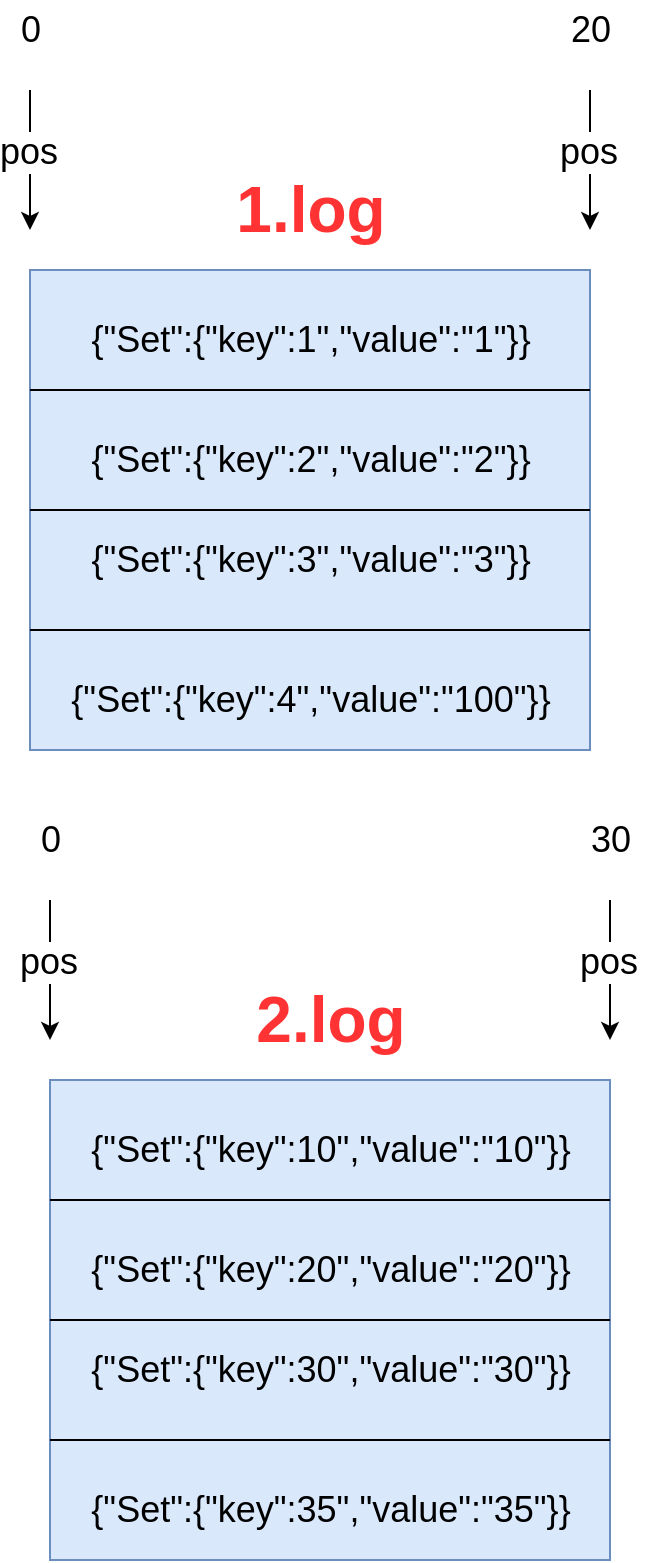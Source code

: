 <mxfile version="14.9.7" type="github">
  <diagram id="GBu92YRhxDNYjOnv0huj" name="Page-1">
    <mxGraphModel dx="1426" dy="794" grid="1" gridSize="10" guides="1" tooltips="1" connect="1" arrows="1" fold="1" page="1" pageScale="1" pageWidth="827" pageHeight="1169" math="0" shadow="0">
      <root>
        <mxCell id="0" />
        <mxCell id="1" parent="0" />
        <mxCell id="TGfnvZSx_fXPs4zGHMkj-3" value="" style="rounded=0;whiteSpace=wrap;html=1;fillColor=#dae8fc;strokeColor=#6c8ebf;" vertex="1" parent="1">
          <mxGeometry x="70" y="200" width="280" height="240" as="geometry" />
        </mxCell>
        <mxCell id="TGfnvZSx_fXPs4zGHMkj-4" value="1.log" style="text;html=1;resizable=0;autosize=1;align=center;verticalAlign=middle;points=[];fillColor=none;strokeColor=none;rounded=0;rotation=0;fontStyle=1;fontSize=32;fontColor=#FF3333;" vertex="1" parent="1">
          <mxGeometry x="165" y="150" width="90" height="40" as="geometry" />
        </mxCell>
        <mxCell id="TGfnvZSx_fXPs4zGHMkj-8" value="" style="endArrow=none;html=1;fontSize=32;entryX=1;entryY=0.25;entryDx=0;entryDy=0;exitX=0;exitY=0.25;exitDx=0;exitDy=0;" edge="1" parent="1" source="TGfnvZSx_fXPs4zGHMkj-3" target="TGfnvZSx_fXPs4zGHMkj-3">
          <mxGeometry width="50" height="50" relative="1" as="geometry">
            <mxPoint x="100" y="260" as="sourcePoint" />
            <mxPoint x="210" y="280" as="targetPoint" />
          </mxGeometry>
        </mxCell>
        <mxCell id="TGfnvZSx_fXPs4zGHMkj-9" value="" style="endArrow=none;html=1;fontSize=32;exitX=1;exitY=0.75;exitDx=0;exitDy=0;entryX=0;entryY=0.75;entryDx=0;entryDy=0;" edge="1" parent="1" source="TGfnvZSx_fXPs4zGHMkj-3" target="TGfnvZSx_fXPs4zGHMkj-3">
          <mxGeometry width="50" height="50" relative="1" as="geometry">
            <mxPoint x="100" y="370" as="sourcePoint" />
            <mxPoint x="150" y="320" as="targetPoint" />
            <Array as="points">
              <mxPoint x="160" y="380" />
            </Array>
          </mxGeometry>
        </mxCell>
        <mxCell id="TGfnvZSx_fXPs4zGHMkj-10" value="" style="endArrow=none;html=1;fontSize=32;entryX=1;entryY=0.5;entryDx=0;entryDy=0;exitX=0;exitY=0.5;exitDx=0;exitDy=0;" edge="1" parent="1" source="TGfnvZSx_fXPs4zGHMkj-3" target="TGfnvZSx_fXPs4zGHMkj-3">
          <mxGeometry width="50" height="50" relative="1" as="geometry">
            <mxPoint x="390" y="430" as="sourcePoint" />
            <mxPoint x="440" y="380" as="targetPoint" />
            <Array as="points" />
          </mxGeometry>
        </mxCell>
        <mxCell id="TGfnvZSx_fXPs4zGHMkj-11" value="{&quot;Set&quot;:{&quot;key&quot;:1&quot;,&quot;value&quot;:&quot;1&quot;}}" style="text;html=1;resizable=0;autosize=1;align=center;verticalAlign=middle;points=[];fillColor=none;strokeColor=none;rounded=0;fontSize=18;" vertex="1" parent="1">
          <mxGeometry x="90" y="220" width="240" height="30" as="geometry" />
        </mxCell>
        <mxCell id="TGfnvZSx_fXPs4zGHMkj-13" value="{&quot;Set&quot;:{&quot;key&quot;:2&quot;,&quot;value&quot;:&quot;2&quot;}}" style="text;html=1;resizable=0;autosize=1;align=center;verticalAlign=middle;points=[];fillColor=none;strokeColor=none;rounded=0;fontSize=18;" vertex="1" parent="1">
          <mxGeometry x="90" y="280" width="240" height="30" as="geometry" />
        </mxCell>
        <mxCell id="TGfnvZSx_fXPs4zGHMkj-14" value="{&quot;Set&quot;:{&quot;key&quot;:3&quot;,&quot;value&quot;:&quot;3&quot;}}" style="text;html=1;resizable=0;autosize=1;align=center;verticalAlign=middle;points=[];fillColor=none;strokeColor=none;rounded=0;fontSize=18;" vertex="1" parent="1">
          <mxGeometry x="90" y="330" width="240" height="30" as="geometry" />
        </mxCell>
        <mxCell id="TGfnvZSx_fXPs4zGHMkj-15" value="{&quot;Set&quot;:{&quot;key&quot;:4&quot;,&quot;value&quot;:&quot;100&quot;}}" style="text;html=1;resizable=0;autosize=1;align=center;verticalAlign=middle;points=[];fillColor=none;strokeColor=none;rounded=0;fontSize=18;" vertex="1" parent="1">
          <mxGeometry x="80" y="400" width="260" height="30" as="geometry" />
        </mxCell>
        <mxCell id="TGfnvZSx_fXPs4zGHMkj-17" value="" style="endArrow=classic;html=1;fontSize=18;" edge="1" parent="1">
          <mxGeometry width="50" height="50" relative="1" as="geometry">
            <mxPoint x="70" y="110" as="sourcePoint" />
            <mxPoint x="70" y="180" as="targetPoint" />
          </mxGeometry>
        </mxCell>
        <mxCell id="TGfnvZSx_fXPs4zGHMkj-18" value="pos" style="edgeLabel;html=1;align=center;verticalAlign=middle;resizable=0;points=[];fontSize=18;" vertex="1" connectable="0" parent="TGfnvZSx_fXPs4zGHMkj-17">
          <mxGeometry x="-0.114" y="-1" relative="1" as="geometry">
            <mxPoint as="offset" />
          </mxGeometry>
        </mxCell>
        <mxCell id="TGfnvZSx_fXPs4zGHMkj-19" value="0" style="text;html=1;align=center;verticalAlign=middle;resizable=0;points=[];autosize=1;strokeColor=none;fontSize=18;" vertex="1" parent="1">
          <mxGeometry x="55" y="65" width="30" height="30" as="geometry" />
        </mxCell>
        <mxCell id="TGfnvZSx_fXPs4zGHMkj-22" value="" style="endArrow=classic;html=1;fontSize=18;" edge="1" parent="1">
          <mxGeometry width="50" height="50" relative="1" as="geometry">
            <mxPoint x="350" y="110" as="sourcePoint" />
            <mxPoint x="350" y="180" as="targetPoint" />
          </mxGeometry>
        </mxCell>
        <mxCell id="TGfnvZSx_fXPs4zGHMkj-23" value="pos" style="edgeLabel;html=1;align=center;verticalAlign=middle;resizable=0;points=[];fontSize=18;" vertex="1" connectable="0" parent="TGfnvZSx_fXPs4zGHMkj-22">
          <mxGeometry x="-0.114" y="-1" relative="1" as="geometry">
            <mxPoint as="offset" />
          </mxGeometry>
        </mxCell>
        <mxCell id="TGfnvZSx_fXPs4zGHMkj-24" value="20" style="text;html=1;align=center;verticalAlign=middle;resizable=0;points=[];autosize=1;strokeColor=none;fontSize=18;" vertex="1" parent="1">
          <mxGeometry x="330" y="65" width="40" height="30" as="geometry" />
        </mxCell>
        <mxCell id="TGfnvZSx_fXPs4zGHMkj-25" value="" style="rounded=0;whiteSpace=wrap;html=1;fillColor=#dae8fc;strokeColor=#6c8ebf;" vertex="1" parent="1">
          <mxGeometry x="80" y="605" width="280" height="240" as="geometry" />
        </mxCell>
        <mxCell id="TGfnvZSx_fXPs4zGHMkj-26" value="2.log" style="text;html=1;resizable=0;autosize=1;align=center;verticalAlign=middle;points=[];fillColor=none;strokeColor=none;rounded=0;rotation=0;fontStyle=1;fontSize=32;fontColor=#FF3333;" vertex="1" parent="1">
          <mxGeometry x="175" y="555" width="90" height="40" as="geometry" />
        </mxCell>
        <mxCell id="TGfnvZSx_fXPs4zGHMkj-27" value="" style="endArrow=none;html=1;fontSize=32;entryX=1;entryY=0.25;entryDx=0;entryDy=0;exitX=0;exitY=0.25;exitDx=0;exitDy=0;" edge="1" parent="1" source="TGfnvZSx_fXPs4zGHMkj-25" target="TGfnvZSx_fXPs4zGHMkj-25">
          <mxGeometry width="50" height="50" relative="1" as="geometry">
            <mxPoint x="110" y="665" as="sourcePoint" />
            <mxPoint x="220" y="685" as="targetPoint" />
            <Array as="points">
              <mxPoint x="240" y="665" />
            </Array>
          </mxGeometry>
        </mxCell>
        <mxCell id="TGfnvZSx_fXPs4zGHMkj-28" value="" style="endArrow=none;html=1;fontSize=32;exitX=1;exitY=0.75;exitDx=0;exitDy=0;entryX=0;entryY=0.75;entryDx=0;entryDy=0;" edge="1" parent="1" source="TGfnvZSx_fXPs4zGHMkj-25" target="TGfnvZSx_fXPs4zGHMkj-25">
          <mxGeometry width="50" height="50" relative="1" as="geometry">
            <mxPoint x="110" y="775" as="sourcePoint" />
            <mxPoint x="160" y="725" as="targetPoint" />
            <Array as="points">
              <mxPoint x="170" y="785" />
            </Array>
          </mxGeometry>
        </mxCell>
        <mxCell id="TGfnvZSx_fXPs4zGHMkj-29" value="" style="endArrow=none;html=1;fontSize=32;entryX=1;entryY=0.5;entryDx=0;entryDy=0;exitX=0;exitY=0.5;exitDx=0;exitDy=0;" edge="1" parent="1" source="TGfnvZSx_fXPs4zGHMkj-25" target="TGfnvZSx_fXPs4zGHMkj-25">
          <mxGeometry width="50" height="50" relative="1" as="geometry">
            <mxPoint x="400" y="835" as="sourcePoint" />
            <mxPoint x="450" y="785" as="targetPoint" />
            <Array as="points" />
          </mxGeometry>
        </mxCell>
        <mxCell id="TGfnvZSx_fXPs4zGHMkj-30" value="{&quot;Set&quot;:{&quot;key&quot;:10&quot;,&quot;value&quot;:&quot;10&quot;}}" style="text;html=1;resizable=0;autosize=1;align=center;verticalAlign=middle;points=[];fillColor=none;strokeColor=none;rounded=0;fontSize=18;" vertex="1" parent="1">
          <mxGeometry x="90" y="625" width="260" height="30" as="geometry" />
        </mxCell>
        <mxCell id="TGfnvZSx_fXPs4zGHMkj-31" value="{&quot;Set&quot;:{&quot;key&quot;:20&quot;,&quot;value&quot;:&quot;20&quot;}}" style="text;html=1;resizable=0;autosize=1;align=center;verticalAlign=middle;points=[];fillColor=none;strokeColor=none;rounded=0;fontSize=18;" vertex="1" parent="1">
          <mxGeometry x="90" y="685" width="260" height="30" as="geometry" />
        </mxCell>
        <mxCell id="TGfnvZSx_fXPs4zGHMkj-32" value="{&quot;Set&quot;:{&quot;key&quot;:30&quot;,&quot;value&quot;:&quot;30&quot;}}" style="text;html=1;resizable=0;autosize=1;align=center;verticalAlign=middle;points=[];fillColor=none;strokeColor=none;rounded=0;fontSize=18;" vertex="1" parent="1">
          <mxGeometry x="90" y="735" width="260" height="30" as="geometry" />
        </mxCell>
        <mxCell id="TGfnvZSx_fXPs4zGHMkj-33" value="{&quot;Set&quot;:{&quot;key&quot;:35&quot;,&quot;value&quot;:&quot;35&quot;}}" style="text;html=1;resizable=0;autosize=1;align=center;verticalAlign=middle;points=[];fillColor=none;strokeColor=none;rounded=0;fontSize=18;" vertex="1" parent="1">
          <mxGeometry x="90" y="805" width="260" height="30" as="geometry" />
        </mxCell>
        <mxCell id="TGfnvZSx_fXPs4zGHMkj-34" value="" style="endArrow=classic;html=1;fontSize=18;" edge="1" parent="1">
          <mxGeometry width="50" height="50" relative="1" as="geometry">
            <mxPoint x="80" y="515" as="sourcePoint" />
            <mxPoint x="80" y="585" as="targetPoint" />
          </mxGeometry>
        </mxCell>
        <mxCell id="TGfnvZSx_fXPs4zGHMkj-35" value="pos" style="edgeLabel;html=1;align=center;verticalAlign=middle;resizable=0;points=[];fontSize=18;" vertex="1" connectable="0" parent="TGfnvZSx_fXPs4zGHMkj-34">
          <mxGeometry x="-0.114" y="-1" relative="1" as="geometry">
            <mxPoint as="offset" />
          </mxGeometry>
        </mxCell>
        <mxCell id="TGfnvZSx_fXPs4zGHMkj-36" value="0" style="text;html=1;align=center;verticalAlign=middle;resizable=0;points=[];autosize=1;strokeColor=none;fontSize=18;" vertex="1" parent="1">
          <mxGeometry x="65" y="470" width="30" height="30" as="geometry" />
        </mxCell>
        <mxCell id="TGfnvZSx_fXPs4zGHMkj-37" value="" style="endArrow=classic;html=1;fontSize=18;" edge="1" parent="1">
          <mxGeometry width="50" height="50" relative="1" as="geometry">
            <mxPoint x="360" y="515" as="sourcePoint" />
            <mxPoint x="360" y="585" as="targetPoint" />
          </mxGeometry>
        </mxCell>
        <mxCell id="TGfnvZSx_fXPs4zGHMkj-38" value="pos" style="edgeLabel;html=1;align=center;verticalAlign=middle;resizable=0;points=[];fontSize=18;" vertex="1" connectable="0" parent="TGfnvZSx_fXPs4zGHMkj-37">
          <mxGeometry x="-0.114" y="-1" relative="1" as="geometry">
            <mxPoint as="offset" />
          </mxGeometry>
        </mxCell>
        <mxCell id="TGfnvZSx_fXPs4zGHMkj-39" value="30" style="text;html=1;align=center;verticalAlign=middle;resizable=0;points=[];autosize=1;strokeColor=none;fontSize=18;" vertex="1" parent="1">
          <mxGeometry x="340" y="470" width="40" height="30" as="geometry" />
        </mxCell>
      </root>
    </mxGraphModel>
  </diagram>
</mxfile>
